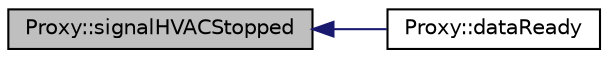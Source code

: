 digraph "Proxy::signalHVACStopped"
{
  edge [fontname="Helvetica",fontsize="10",labelfontname="Helvetica",labelfontsize="10"];
  node [fontname="Helvetica",fontsize="10",shape=record];
  rankdir="LR";
  Node1 [label="Proxy::signalHVACStopped",height=0.2,width=0.4,color="black", fillcolor="grey75", style="filled", fontcolor="black"];
  Node1 -> Node2 [dir="back",color="midnightblue",fontsize="10",style="solid",fontname="Helvetica"];
  Node2 [label="Proxy::dataReady",height=0.2,width=0.4,color="black", fillcolor="white", style="filled",URL="$class_proxy.html#abf3ed9235ebff052c3eb341d5c3228c9",tooltip="Proxy::dataReady Gets the data from Communication. One type at a time. "];
}
